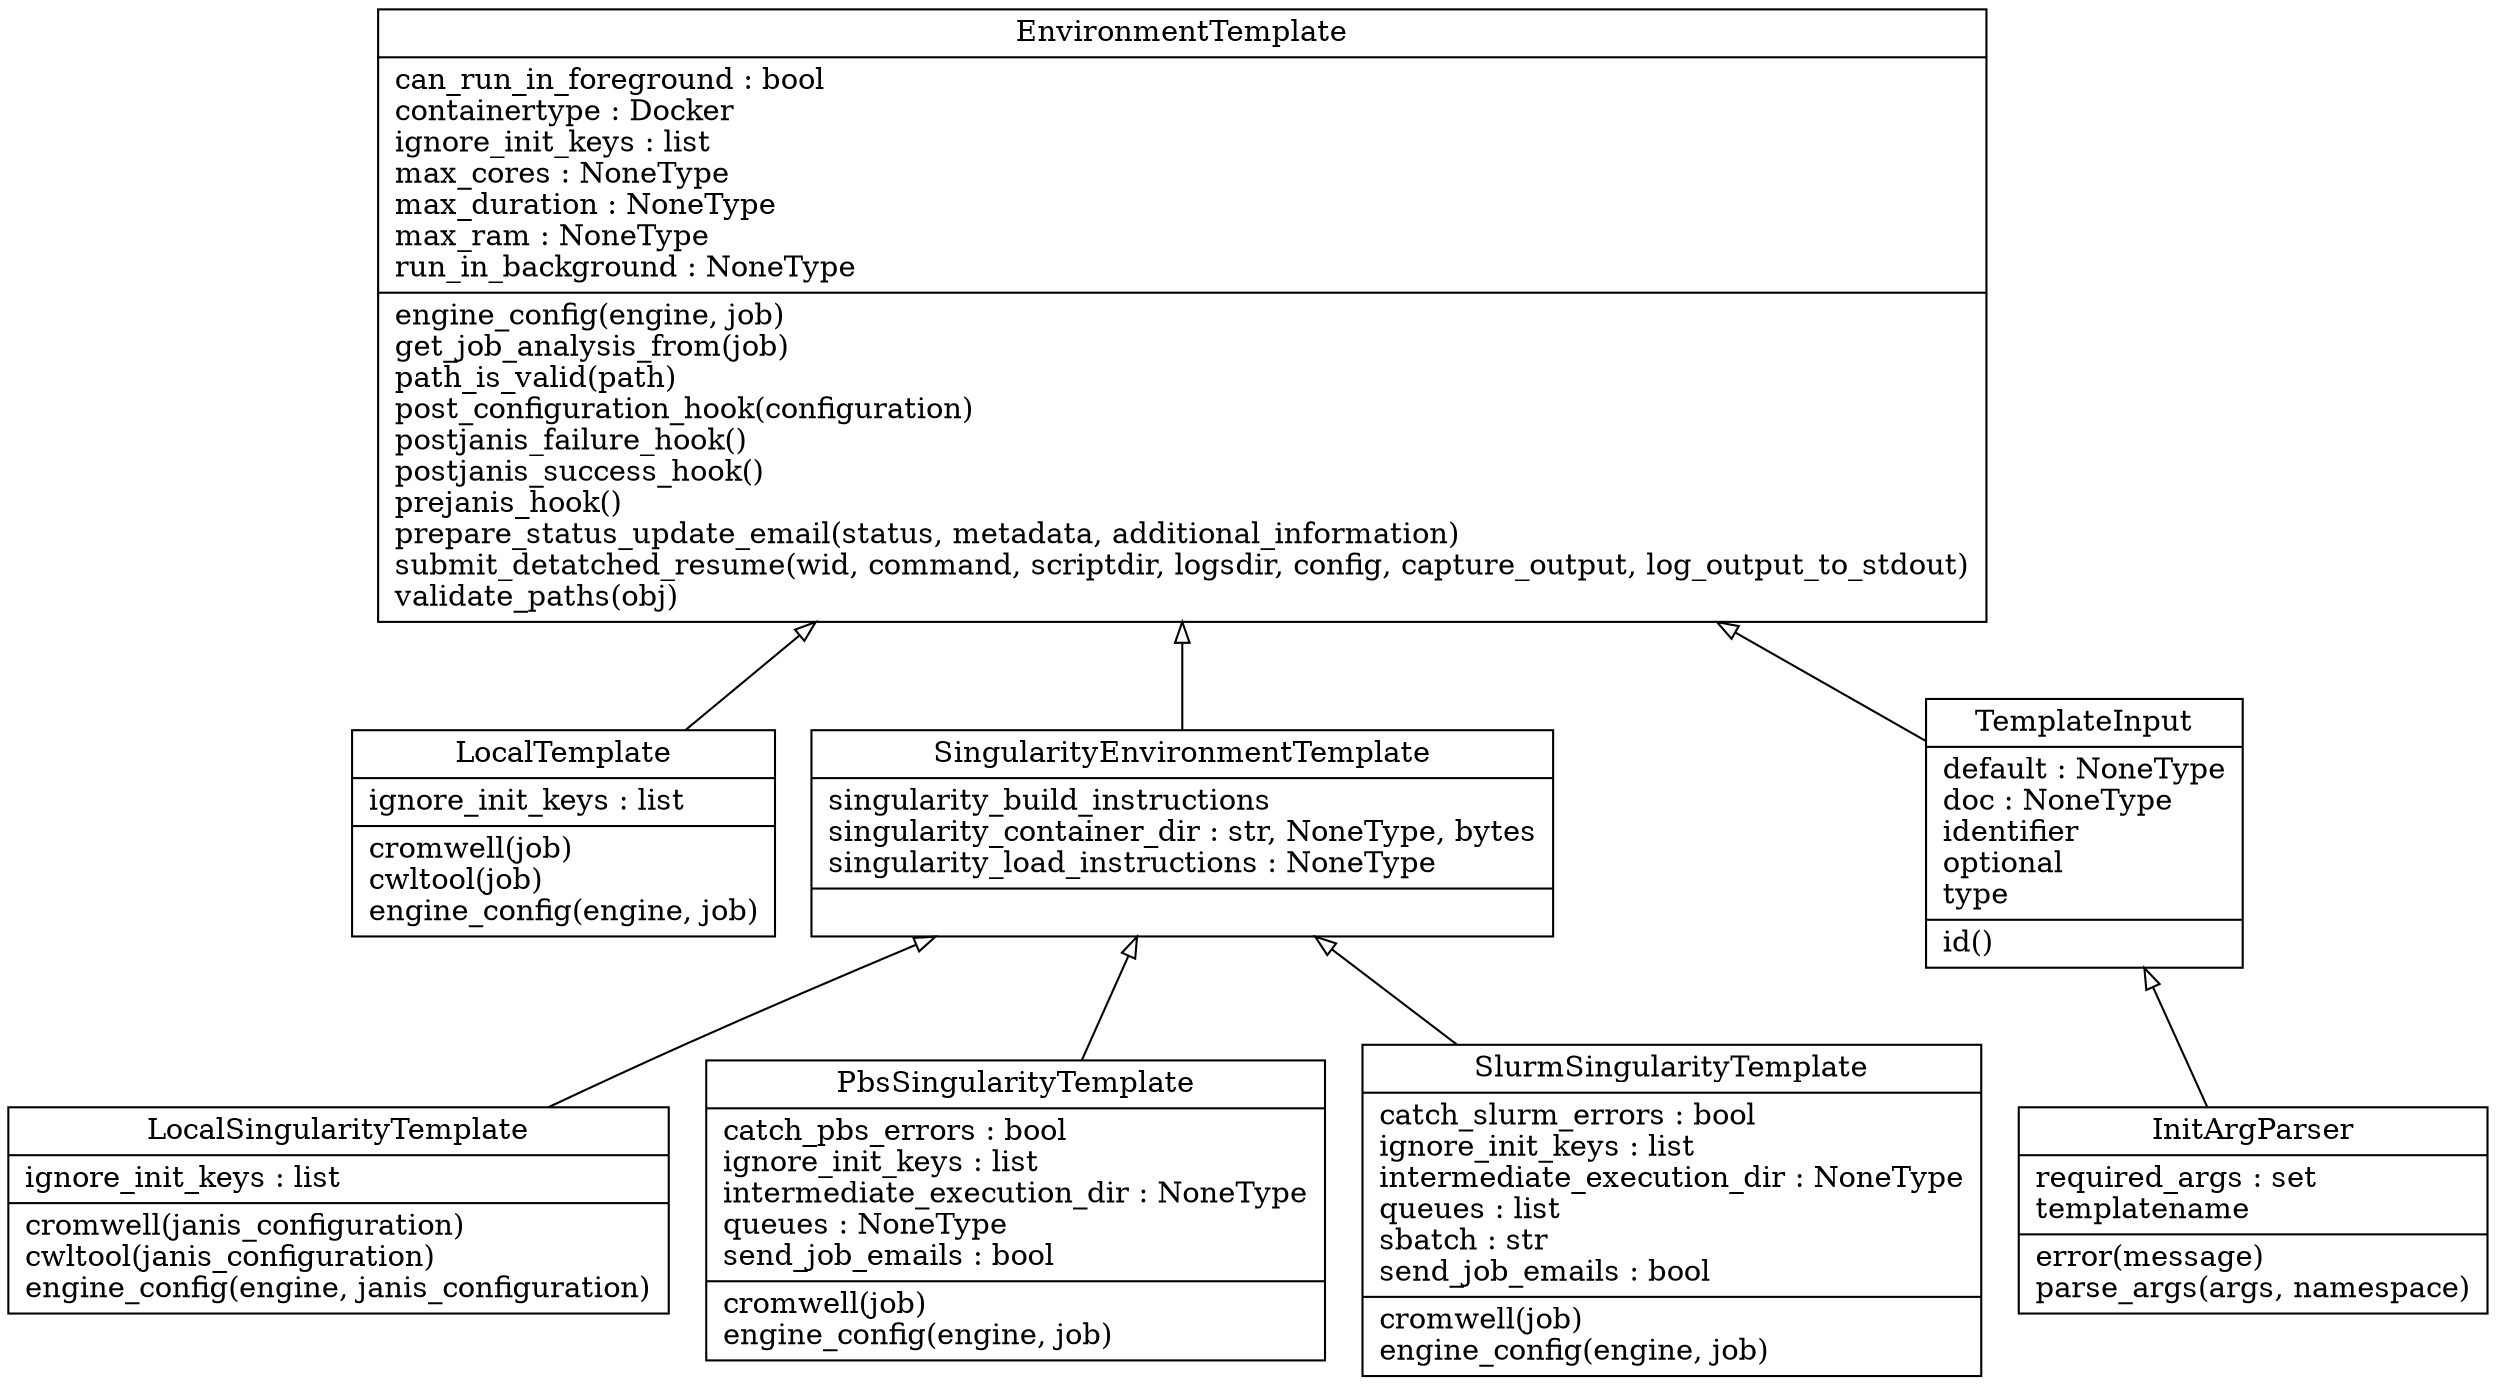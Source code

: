 digraph "classes_janis_assistant_templates" {
charset="utf-8"
rankdir=BT

"47" [label="{EnvironmentTemplate|can_run_in_foreground : bool\lcontainertype : Docker\lignore_init_keys : list\lmax_cores : NoneType\lmax_duration : NoneType\lmax_ram : NoneType\lrun_in_background : NoneType\l|engine_config(engine, job)\lget_job_analysis_from(job)\lpath_is_valid(path)\lpost_configuration_hook(configuration)\lpostjanis_failure_hook()\lpostjanis_success_hook()\lprejanis_hook()\lprepare_status_update_email(status, metadata, additional_information)\lsubmit_detatched_resume(wid, command, scriptdir, logsdir, config, capture_output, log_output_to_stdout)\lvalidate_paths(obj)\l}", shape="record"];
"61" [label="{InitArgParser|required_args : set\ltemplatename\l|error(message)\lparse_args(args, namespace)\l}", shape="record"];
"81" [label="{LocalSingularityTemplate|ignore_init_keys : list\l|cromwell(janis_configuration)\lcwltool(janis_configuration)\lengine_config(engine, janis_configuration)\l}", shape="record"];
"82" [label="{LocalTemplate|ignore_init_keys : list\l|cromwell(job)\lcwltool(job)\lengine_config(engine, job)\l}", shape="record"];
"90" [label="{PbsSingularityTemplate|catch_pbs_errors : bool\lignore_init_keys : list\lintermediate_execution_dir : NoneType\lqueues : NoneType\lsend_job_emails : bool\l|cromwell(job)\lengine_config(engine, job)\l}", shape="record"];
"111" [label="{SingularityEnvironmentTemplate|singularity_build_instructions\lsingularity_container_dir : str, NoneType, bytes\lsingularity_load_instructions : NoneType\l|}", shape="record"];
"112" [label="{SlurmSingularityTemplate|catch_slurm_errors : bool\lignore_init_keys : list\lintermediate_execution_dir : NoneType\lqueues : list\lsbatch : str\lsend_job_emails : bool\l|cromwell(job)\lengine_config(engine, job)\l}", shape="record"];
"121" [label="{TemplateInput|default : NoneType\ldoc : NoneType\lidentifier\loptional\ltype\l|id()\l}", shape="record"];

# EnvironmentTemplate
"82" -> "47" [arrowhead="empty", arrowtail="none"];
"111" -> "47" [arrowhead="empty", arrowtail="none"];
"81" -> "111" [arrowhead="empty", arrowtail="none"];
"112" -> "111" [arrowhead="empty", arrowtail="none"];
"90" -> "111" [arrowhead="empty", arrowtail="none"];

# template parsing
"121" -> "47" [arrowhead="empty", arrowtail="none"];
"61" -> "121" [arrowhead="empty", arrowtail="none"];

}